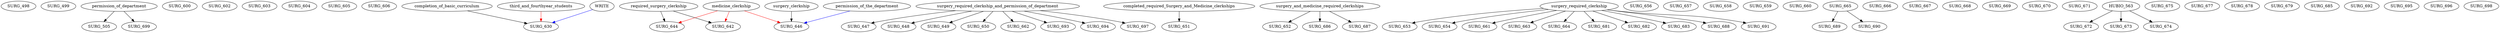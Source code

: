 digraph G {
    SURG_498;
    SURG_499;
    edge [color=black];
    permission_of_department -> SURG_505;
    SURG_600;
    SURG_602;
    SURG_603;
    SURG_604;
    SURG_605;
    SURG_606;
    edge [color=black];
    completion_of_basic_curriculum -> SURG_630;
    edge [color=red];
    third_and_fourthyear_students -> SURG_630;
    edge [color=blue];
    WRITE -> SURG_630;
    edge [color=black];
    required_surgery_clerkship -> SURG_642;
    edge [color=red];
    medicine_clerkship -> SURG_642;
    edge [color=black];
    required_surgery_clerkship -> SURG_644;
    edge [color=red];
    medicine_clerkship -> SURG_644;
    edge [color=black];
    surgery_clerkship -> SURG_646;
    edge [color=red];
    medicine_clerkship -> SURG_646;
    edge [color=blue];
    permission_of_the_department -> SURG_646;
    edge [color=black];
    surgery_required_clerkship_and_permission_of_department -> SURG_647;
    edge [color=black];
    surgery_required_clerkship_and_permission_of_department -> SURG_648;
    edge [color=black];
    surgery_required_clerkship_and_permission_of_department -> SURG_649;
    edge [color=black];
    surgery_required_clerkship_and_permission_of_department -> SURG_650;
    edge [color=black];
    completed_required_Surgery_and_Medicine_clerkships -> SURG_651;
    edge [color=black];
    surgery_and_medicine_required_clerkships -> SURG_652;
    edge [color=black];
    surgery_required_clerkship -> SURG_653;
    edge [color=black];
    surgery_required_clerkship -> SURG_654;
    SURG_656;
    SURG_657;
    SURG_658;
    SURG_659;
    SURG_660;
    edge [color=black];
    surgery_required_clerkship -> SURG_661;
    edge [color=black];
    surgery_required_clerkship_and_permission_of_department -> SURG_662;
    edge [color=black];
    surgery_required_clerkship -> SURG_663;
    edge [color=black];
    surgery_required_clerkship -> SURG_664;
    SURG_665;
    SURG_666;
    SURG_667;
    SURG_668;
    SURG_669;
    SURG_670;
    SURG_671;
    edge [color=black];
    HUBIO_563 -> SURG_672;
    edge [color=black];
    HUBIO_563 -> SURG_673;
    edge [color=black];
    HUBIO_563 -> SURG_674;
    SURG_675;
    SURG_677;
    SURG_678;
    SURG_679;
    edge [color=black];
    surgery_required_clerkship -> SURG_681;
    edge [color=black];
    surgery_required_clerkship -> SURG_682;
    edge [color=black];
    surgery_required_clerkship -> SURG_683;
    SURG_685;
    edge [color=black];
    surgery_and_medicine_required_clerkships -> SURG_686;
    edge [color=black];
    surgery_and_medicine_required_clerkships -> SURG_687;
    edge [color=black];
    surgery_required_clerkship -> SURG_688;
    edge [color=black];
    SURG_665 -> SURG_689;
    edge [color=black];
    SURG_665 -> SURG_690;
    edge [color=black];
    surgery_required_clerkship -> SURG_691;
    SURG_692;
    edge [color=black];
    surgery_required_clerkship_and_permission_of_department -> SURG_693;
    edge [color=black];
    surgery_required_clerkship_and_permission_of_department -> SURG_694;
    SURG_695;
    SURG_696;
    edge [color=black];
    surgery_required_clerkship_and_permission_of_department -> SURG_697;
    SURG_698;
    edge [color=black];
    permission_of_department -> SURG_699;
}
